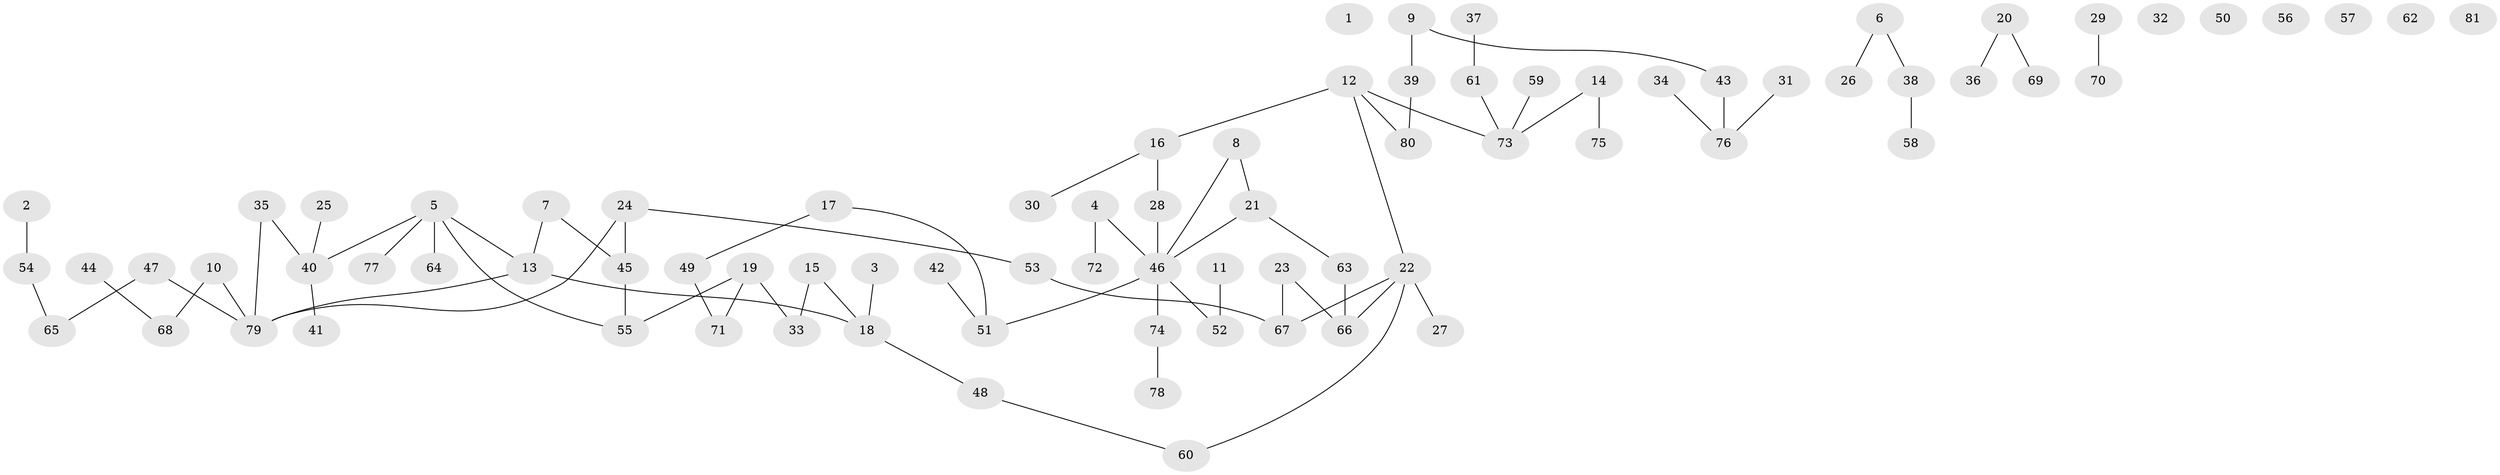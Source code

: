 // coarse degree distribution, {4: 0.10204081632653061, 3: 0.16326530612244897, 2: 0.3877551020408163, 1: 0.30612244897959184, 6: 0.02040816326530612, 5: 0.02040816326530612}
// Generated by graph-tools (version 1.1) at 2025/35/03/04/25 23:35:58]
// undirected, 81 vertices, 79 edges
graph export_dot {
  node [color=gray90,style=filled];
  1;
  2;
  3;
  4;
  5;
  6;
  7;
  8;
  9;
  10;
  11;
  12;
  13;
  14;
  15;
  16;
  17;
  18;
  19;
  20;
  21;
  22;
  23;
  24;
  25;
  26;
  27;
  28;
  29;
  30;
  31;
  32;
  33;
  34;
  35;
  36;
  37;
  38;
  39;
  40;
  41;
  42;
  43;
  44;
  45;
  46;
  47;
  48;
  49;
  50;
  51;
  52;
  53;
  54;
  55;
  56;
  57;
  58;
  59;
  60;
  61;
  62;
  63;
  64;
  65;
  66;
  67;
  68;
  69;
  70;
  71;
  72;
  73;
  74;
  75;
  76;
  77;
  78;
  79;
  80;
  81;
  2 -- 54;
  3 -- 18;
  4 -- 46;
  4 -- 72;
  5 -- 13;
  5 -- 40;
  5 -- 55;
  5 -- 64;
  5 -- 77;
  6 -- 26;
  6 -- 38;
  7 -- 13;
  7 -- 45;
  8 -- 21;
  8 -- 46;
  9 -- 39;
  9 -- 43;
  10 -- 68;
  10 -- 79;
  11 -- 52;
  12 -- 16;
  12 -- 22;
  12 -- 73;
  12 -- 80;
  13 -- 18;
  13 -- 79;
  14 -- 73;
  14 -- 75;
  15 -- 18;
  15 -- 33;
  16 -- 28;
  16 -- 30;
  17 -- 49;
  17 -- 51;
  18 -- 48;
  19 -- 33;
  19 -- 55;
  19 -- 71;
  20 -- 36;
  20 -- 69;
  21 -- 46;
  21 -- 63;
  22 -- 27;
  22 -- 60;
  22 -- 66;
  22 -- 67;
  23 -- 66;
  23 -- 67;
  24 -- 45;
  24 -- 53;
  24 -- 79;
  25 -- 40;
  28 -- 46;
  29 -- 70;
  31 -- 76;
  34 -- 76;
  35 -- 40;
  35 -- 79;
  37 -- 61;
  38 -- 58;
  39 -- 80;
  40 -- 41;
  42 -- 51;
  43 -- 76;
  44 -- 68;
  45 -- 55;
  46 -- 51;
  46 -- 52;
  46 -- 74;
  47 -- 65;
  47 -- 79;
  48 -- 60;
  49 -- 71;
  53 -- 67;
  54 -- 65;
  59 -- 73;
  61 -- 73;
  63 -- 66;
  74 -- 78;
}
